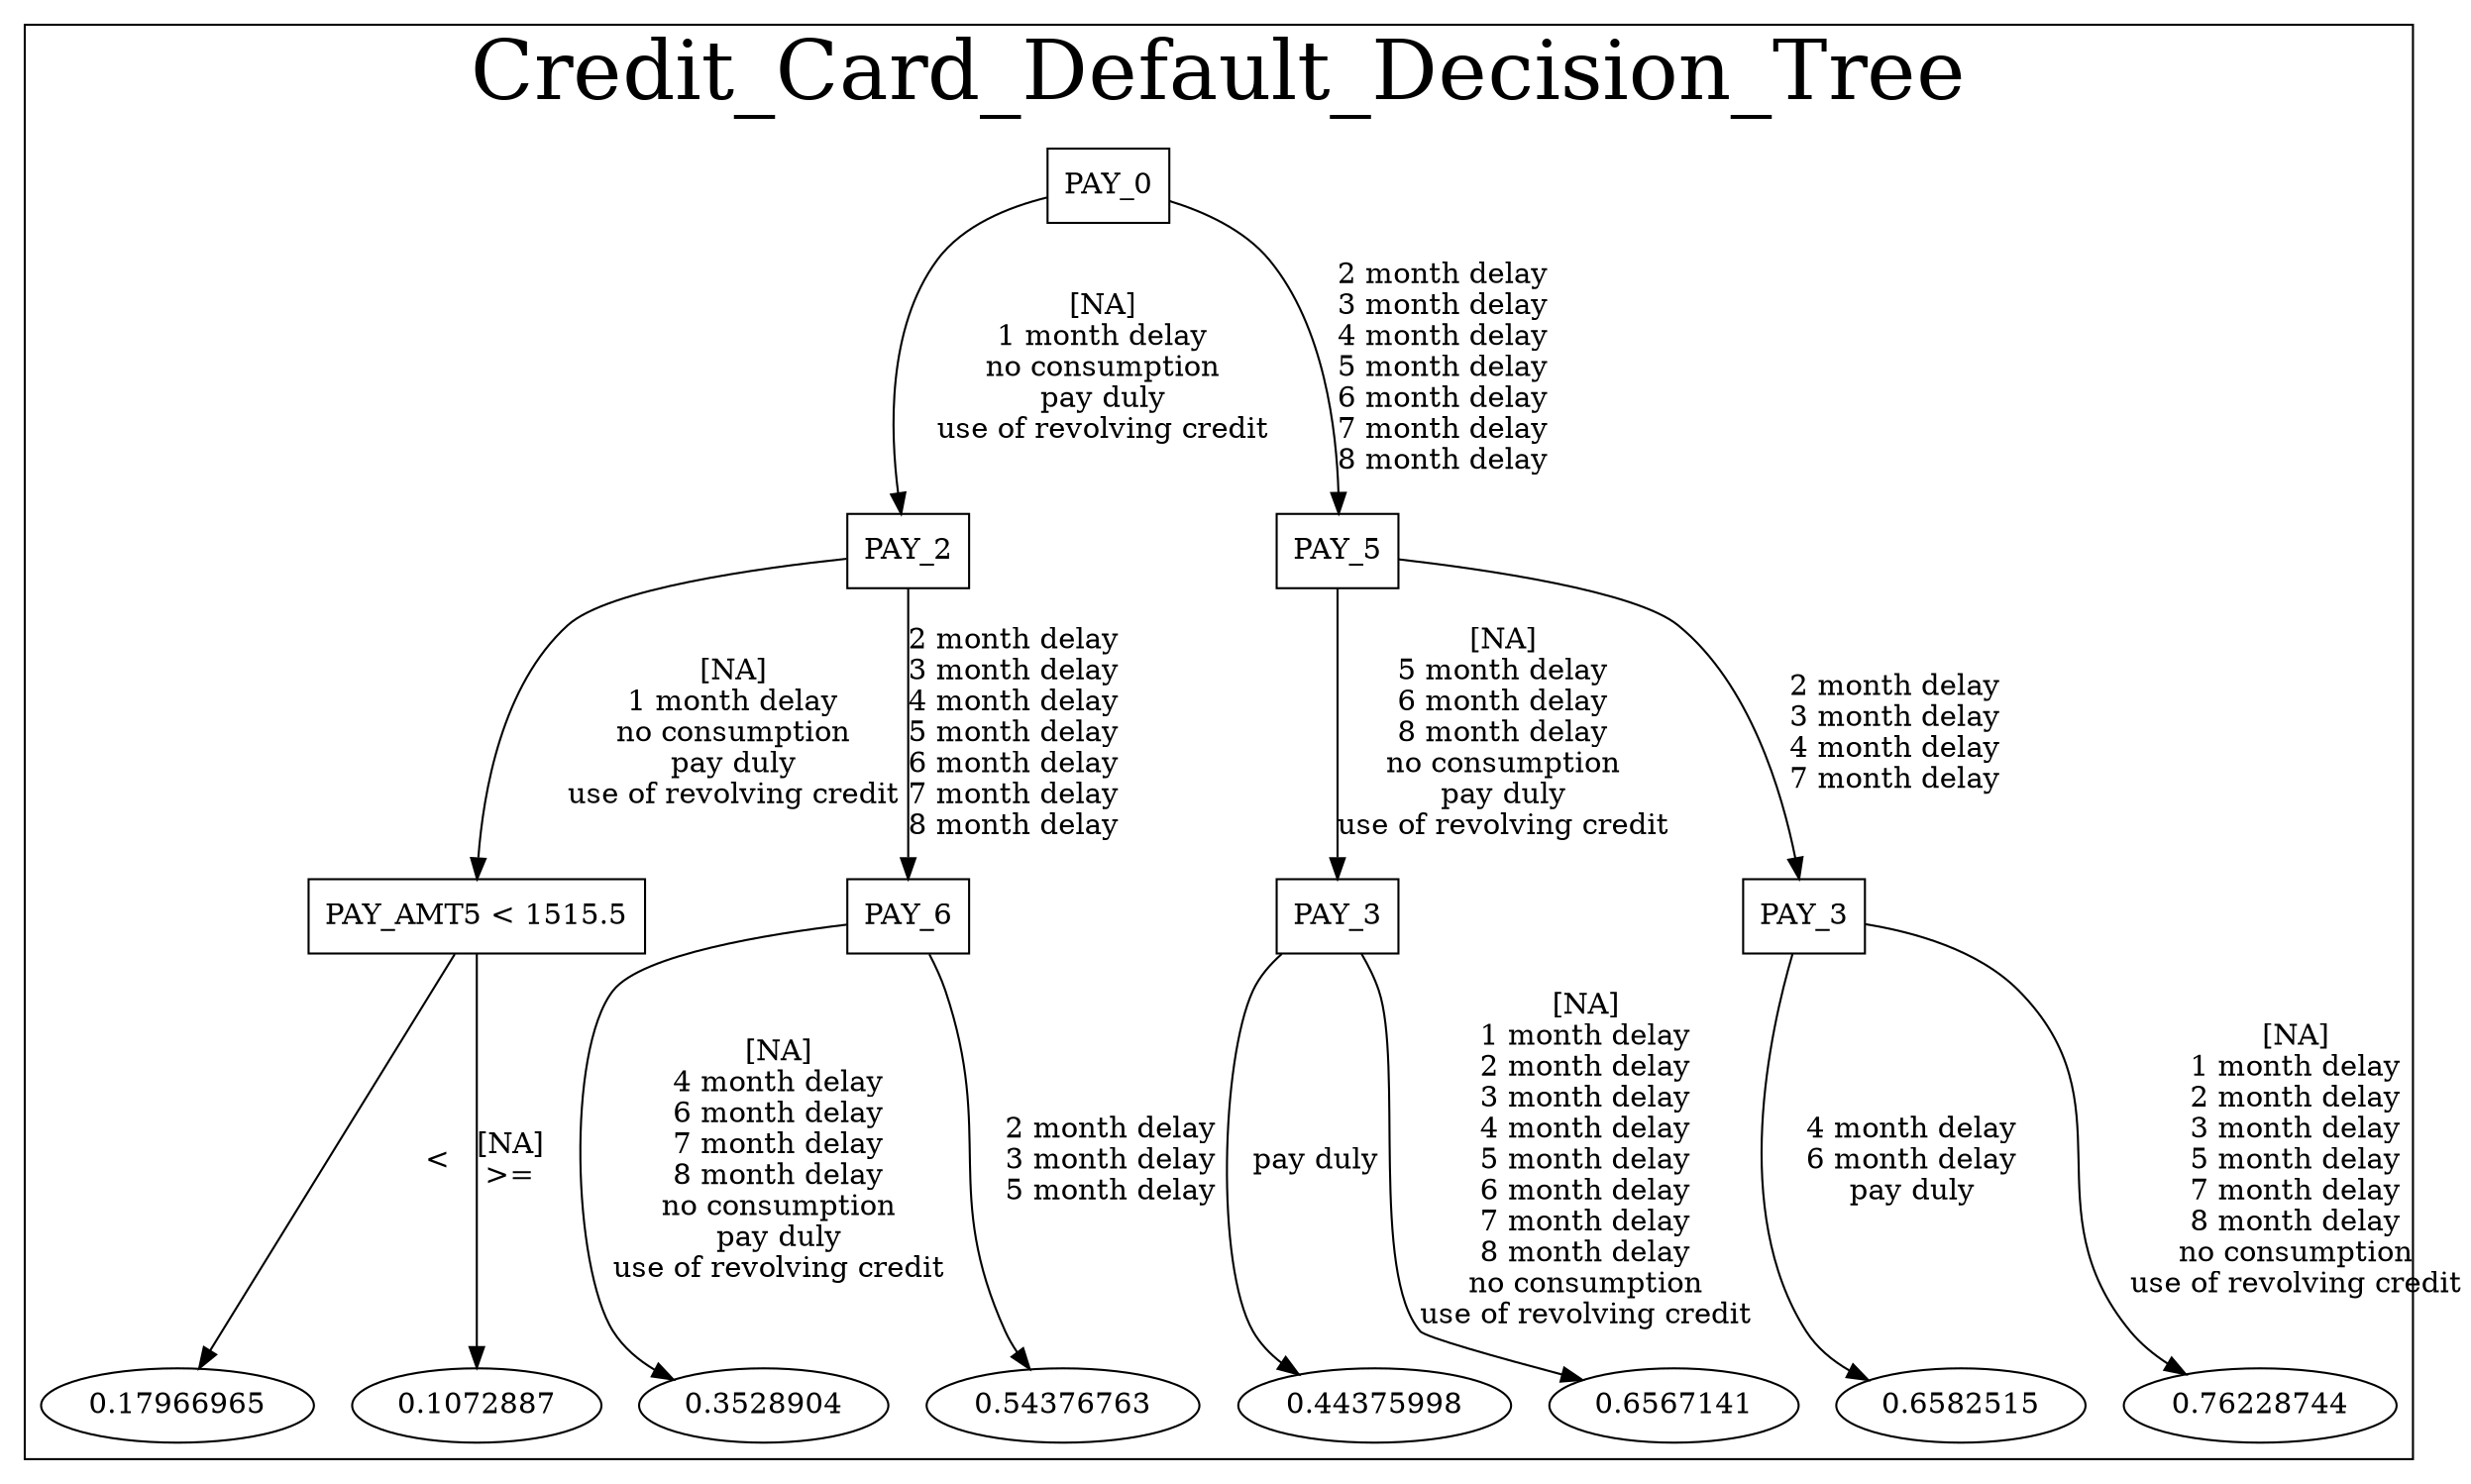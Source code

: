 /*
Generated by:
    http://https://github.com/h2oai/h2o-3/tree/master/h2o-genmodel/src/main/java/hex/genmodel/tools/PrintMojo.java
*/

/*
On a mac:

$ brew install graphviz
$ dot -Tpng file.gv -o file.png
$ open file.png
*/

digraph G {

subgraph cluster_0 {
/* Nodes */

/* Level 0 */
{
"SG_0_Node_0" [shape=box, fontsize=14, label="PAY_0"]
}

/* Level 1 */
{
"SG_0_Node_1" [shape=box, fontsize=14, label="PAY_2"]
"SG_0_Node_2" [shape=box, fontsize=14, label="PAY_5"]
}

/* Level 2 */
{
"SG_0_Node_3" [shape=box, fontsize=14, label="PAY_AMT5 < 1515.5"]
"SG_0_Node_4" [shape=box, fontsize=14, label="PAY_6"]
"SG_0_Node_5" [shape=box, fontsize=14, label="PAY_3"]
"SG_0_Node_6" [shape=box, fontsize=14, label="PAY_3"]
}

/* Level 3 */
{
"SG_0_Node_15" [fontsize=14, label="0.17966965"]
"SG_0_Node_16" [fontsize=14, label="0.1072887"]
"SG_0_Node_17" [fontsize=14, label="0.3528904"]
"SG_0_Node_18" [fontsize=14, label="0.54376763"]
"SG_0_Node_19" [fontsize=14, label="0.44375998"]
"SG_0_Node_20" [fontsize=14, label="0.6567141"]
"SG_0_Node_21" [fontsize=14, label="0.6582515"]
"SG_0_Node_22" [fontsize=14, label="0.76228744"]
}

/* Edges */
"SG_0_Node_0" -> "SG_0_Node_1" [fontsize=14, label="[NA]\n1 month delay\nno consumption\npay duly\nuse of revolving credit\n"]
"SG_0_Node_0" -> "SG_0_Node_2" [fontsize=14, label="2 month delay\n3 month delay\n4 month delay\n5 month delay\n6 month delay\n7 month delay\n8 month delay\n"]
"SG_0_Node_2" -> "SG_0_Node_5" [fontsize=14, label="[NA]\n5 month delay\n6 month delay\n8 month delay\nno consumption\npay duly\nuse of revolving credit\n"]
"SG_0_Node_2" -> "SG_0_Node_6" [fontsize=14, label="2 month delay\n3 month delay\n4 month delay\n7 month delay\n"]
"SG_0_Node_6" -> "SG_0_Node_21" [fontsize=14, label="4 month delay\n6 month delay\npay duly\n"]
"SG_0_Node_6" -> "SG_0_Node_22" [fontsize=14, label="[NA]\n1 month delay\n2 month delay\n3 month delay\n5 month delay\n7 month delay\n8 month delay\nno consumption\nuse of revolving credit\n"]
"SG_0_Node_5" -> "SG_0_Node_19" [fontsize=14, label="pay duly\n"]
"SG_0_Node_5" -> "SG_0_Node_20" [fontsize=14, label="[NA]\n1 month delay\n2 month delay\n3 month delay\n4 month delay\n5 month delay\n6 month delay\n7 month delay\n8 month delay\nno consumption\nuse of revolving credit\n"]
"SG_0_Node_1" -> "SG_0_Node_3" [fontsize=14, label="[NA]\n1 month delay\nno consumption\npay duly\nuse of revolving credit\n"]
"SG_0_Node_1" -> "SG_0_Node_4" [fontsize=14, label="2 month delay\n3 month delay\n4 month delay\n5 month delay\n6 month delay\n7 month delay\n8 month delay\n"]
"SG_0_Node_4" -> "SG_0_Node_17" [fontsize=14, label="[NA]\n4 month delay\n6 month delay\n7 month delay\n8 month delay\nno consumption\npay duly\nuse of revolving credit\n"]
"SG_0_Node_4" -> "SG_0_Node_18" [fontsize=14, label="2 month delay\n3 month delay\n5 month delay\n"]
"SG_0_Node_3" -> "SG_0_Node_15" [fontsize=14, label="<\n"]
"SG_0_Node_3" -> "SG_0_Node_16" [fontsize=14, label="[NA]\n>=\n"]

fontsize=40
label="Credit_Card_Default_Decision_Tree"
}

}

